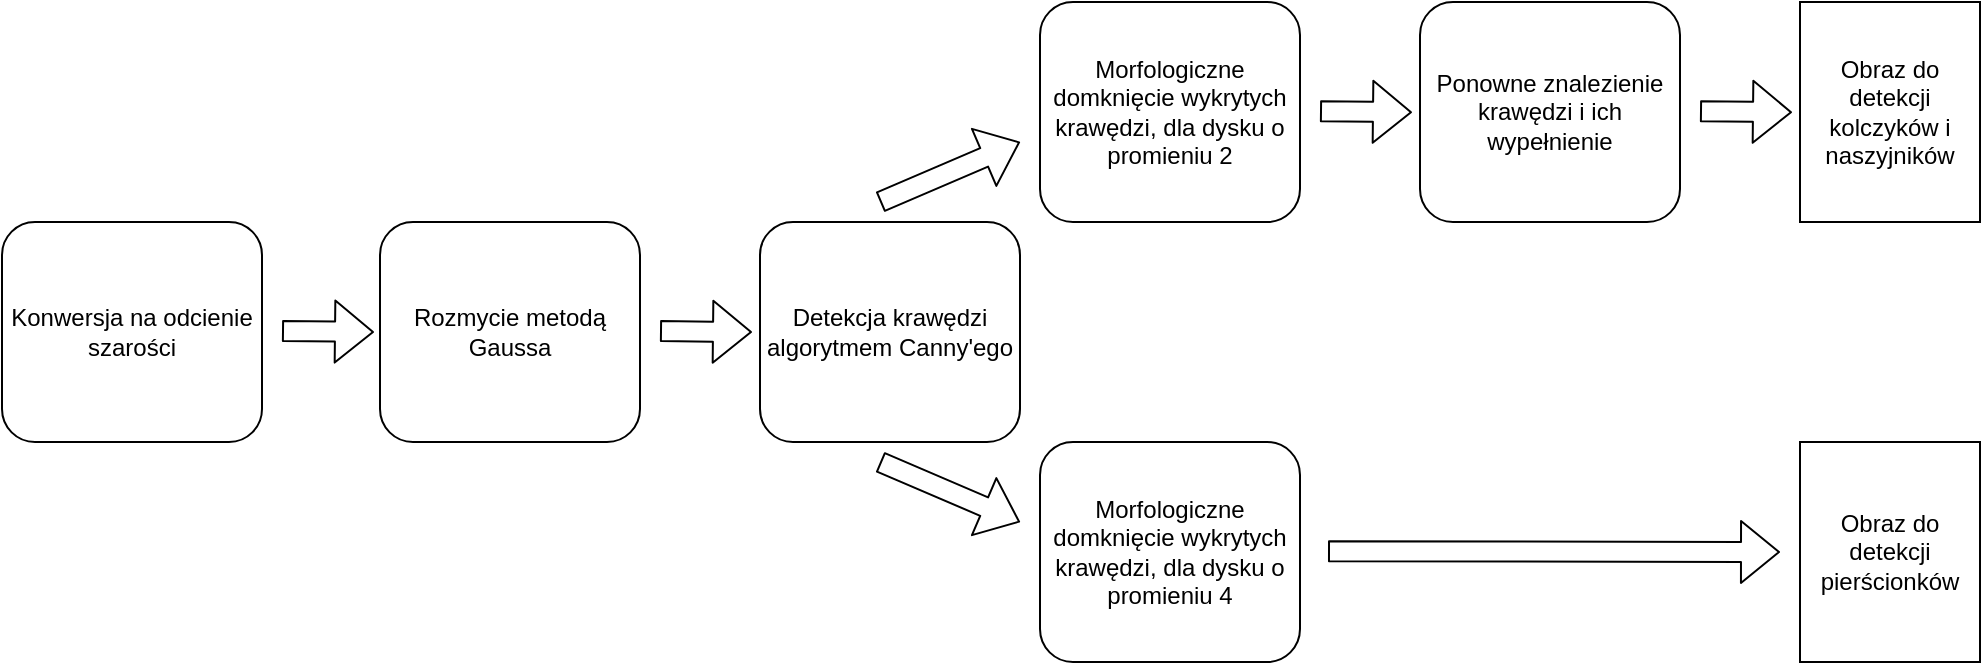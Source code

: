 <mxfile>
    <diagram id="mLAulhZLNdJp64PBJrre" name="Strona-1">
        <mxGraphModel dx="1533" dy="1009" grid="1" gridSize="10" guides="1" tooltips="1" connect="1" arrows="1" fold="1" page="1" pageScale="1" pageWidth="827" pageHeight="1169" math="0" shadow="0">
            <root>
                <mxCell id="0"/>
                <mxCell id="1" parent="0"/>
                <mxCell id="2" value="Konwersja na odcienie szarości" style="rounded=1;whiteSpace=wrap;html=1;" vertex="1" parent="1">
                    <mxGeometry x="11" y="300" width="130" height="110" as="geometry"/>
                </mxCell>
                <mxCell id="3" value="Detekcja krawędzi algorytmem Canny'ego" style="rounded=1;whiteSpace=wrap;html=1;" vertex="1" parent="1">
                    <mxGeometry x="390" y="300" width="130" height="110" as="geometry"/>
                </mxCell>
                <mxCell id="4" value="Morfologiczne domknięcie wykrytych krawędzi, dla dysku o promieniu 2" style="rounded=1;whiteSpace=wrap;html=1;" vertex="1" parent="1">
                    <mxGeometry x="530" y="190" width="130" height="110" as="geometry"/>
                </mxCell>
                <mxCell id="5" value="Morfologiczne domknięcie wykrytych krawędzi, dla dysku o promieniu 4" style="rounded=1;whiteSpace=wrap;html=1;" vertex="1" parent="1">
                    <mxGeometry x="530" y="410" width="130" height="110" as="geometry"/>
                </mxCell>
                <mxCell id="6" value="Ponowne znalezienie krawędzi i ich wypełnienie" style="rounded=1;whiteSpace=wrap;html=1;" vertex="1" parent="1">
                    <mxGeometry x="720" y="190" width="130" height="110" as="geometry"/>
                </mxCell>
                <mxCell id="7" value="" style="shape=flexArrow;endArrow=classic;html=1;" edge="1" parent="1">
                    <mxGeometry width="50" height="50" relative="1" as="geometry">
                        <mxPoint x="151" y="354.5" as="sourcePoint"/>
                        <mxPoint x="197" y="355" as="targetPoint"/>
                    </mxGeometry>
                </mxCell>
                <mxCell id="8" value="" style="shape=flexArrow;endArrow=classic;html=1;" edge="1" parent="1">
                    <mxGeometry width="50" height="50" relative="1" as="geometry">
                        <mxPoint x="450" y="290" as="sourcePoint"/>
                        <mxPoint x="520" y="260" as="targetPoint"/>
                    </mxGeometry>
                </mxCell>
                <mxCell id="9" value="" style="shape=flexArrow;endArrow=classic;html=1;" edge="1" parent="1">
                    <mxGeometry width="50" height="50" relative="1" as="geometry">
                        <mxPoint x="450" y="420" as="sourcePoint"/>
                        <mxPoint x="520" y="450" as="targetPoint"/>
                    </mxGeometry>
                </mxCell>
                <mxCell id="12" value="" style="shape=flexArrow;endArrow=classic;html=1;" edge="1" parent="1">
                    <mxGeometry width="50" height="50" relative="1" as="geometry">
                        <mxPoint x="670" y="244.6" as="sourcePoint"/>
                        <mxPoint x="716" y="245.1" as="targetPoint"/>
                    </mxGeometry>
                </mxCell>
                <mxCell id="13" value="" style="shape=flexArrow;endArrow=classic;html=1;" edge="1" parent="1">
                    <mxGeometry width="50" height="50" relative="1" as="geometry">
                        <mxPoint x="674" y="464.6" as="sourcePoint"/>
                        <mxPoint x="900" y="465" as="targetPoint"/>
                    </mxGeometry>
                </mxCell>
                <mxCell id="14" value="Obraz do detekcji pierścionków" style="rounded=0;whiteSpace=wrap;html=1;" vertex="1" parent="1">
                    <mxGeometry x="910" y="410" width="90" height="110" as="geometry"/>
                </mxCell>
                <mxCell id="15" value="Obraz do detekcji kolczyków i naszyjników" style="rounded=0;whiteSpace=wrap;html=1;" vertex="1" parent="1">
                    <mxGeometry x="910" y="190" width="90" height="110" as="geometry"/>
                </mxCell>
                <mxCell id="16" value="" style="shape=flexArrow;endArrow=classic;html=1;" edge="1" parent="1">
                    <mxGeometry width="50" height="50" relative="1" as="geometry">
                        <mxPoint x="860" y="244.6" as="sourcePoint"/>
                        <mxPoint x="906" y="245.1" as="targetPoint"/>
                    </mxGeometry>
                </mxCell>
                <mxCell id="17" value="Rozmycie metodą Gaussa" style="rounded=1;whiteSpace=wrap;html=1;" vertex="1" parent="1">
                    <mxGeometry x="200" y="300" width="130" height="110" as="geometry"/>
                </mxCell>
                <mxCell id="18" value="" style="shape=flexArrow;endArrow=classic;html=1;" edge="1" parent="1">
                    <mxGeometry width="50" height="50" relative="1" as="geometry">
                        <mxPoint x="340" y="354.55" as="sourcePoint"/>
                        <mxPoint x="386" y="355.05" as="targetPoint"/>
                    </mxGeometry>
                </mxCell>
            </root>
        </mxGraphModel>
    </diagram>
</mxfile>